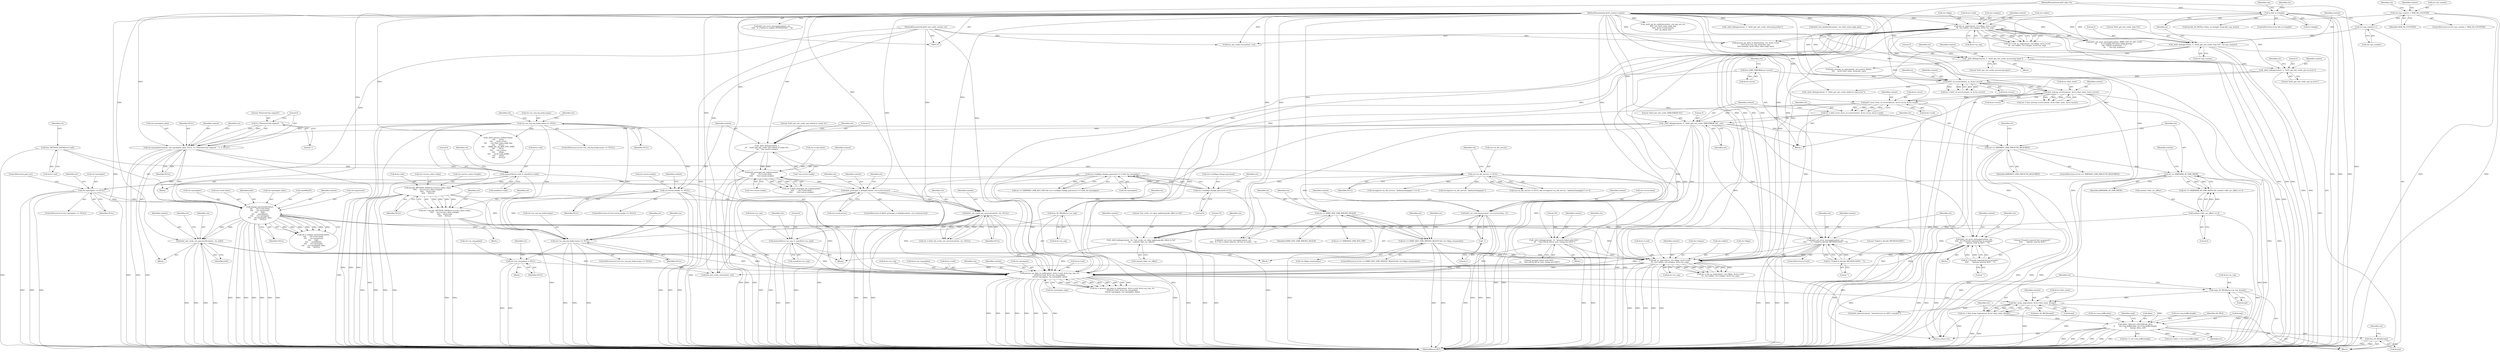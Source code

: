 digraph "0_heimdal_2f7f3d9960aa6ea21358bdf3687cee5149aa35cf@API" {
"1001075" [label="(Call,free_AS_REQ(&req2))"];
"1001058" [label="(Call,ASN1_MALLOC_ENCODE(AS_REQ,\n\t\t       ctx->req_buffer.data, ctx->req_buffer.length,\n\t\t       &req2, &len, ret))"];
"1001038" [label="(Call,fast_wrap_req(context, &ctx->fast_state, &req2))"];
"1000999" [label="(Call,process_pa_data_to_md(context, &ctx->cred, &ctx->as_req, ctx,\n\t\t\t\t&ctx->md, &ctx->as_req.padata,\n\t\t\t\tctx->prompter, ctx->prompter_data))"];
"1000628" [label="(Call,krb5_set_error_message(context, ret,\n\t\t\t\t\t       N_(\"Failed to decode METHOD-DATA\", \"\")))"];
"1000572" [label="(Call,_krb5_debug(context, 5, \"krb5_get_init_creds: KRB-ERROR %d\", ret))"];
"1000562" [label="(Call,krb5_error_from_rd_error(context, &ctx->error, &ctx->cred))"];
"1000547" [label="(Call,fast_unwrap_error(context, &ctx->fast_state, &ctx->error))"];
"1000511" [label="(Call,krb5_rd_error(context, in, &ctx->error))"];
"1000500" [label="(Call,_krb5_debug(context, 5, \"krb5_get_init_creds: got an error\"))"];
"1000214" [label="(Call,_krb5_debug(context, 5, \"krb5_get_init_creds: processing input\"))"];
"1000193" [label="(Call,_krb5_debug(context, 5, \"krb5_get_init_creds: loop %d\", ctx->pa_counter))"];
"1000144" [label="(Call,init_as_req(context, ctx->flags, &ctx->cred,\n\t\t\t  ctx->addrs, ctx->etypes, &ctx->as_req))"];
"1000115" [label="(MethodParameterIn,krb5_context context)"];
"1000189" [label="(Call,ctx->pa_counter++)"];
"1000172" [label="(Call,ctx->pa_counter > MAX_PA_COUNTER)"];
"1000201" [label="(Call,in && in->length)"];
"1000117" [label="(MethodParameterIn,krb5_data *in)"];
"1000504" [label="(Call,free_KRB_ERROR(&ctx->error))"];
"1000560" [label="(Call,ret = krb5_error_from_rd_error(context, &ctx->error, &ctx->cred))"];
"1000604" [label="(Call,ret = decode_METHOD_DATA(ctx->error.e_data->data,\n\t\t\t\t\t     ctx->error.e_data->length,\n\t\t\t\t\t     &ctx->md,\n\t\t\t\t\t     NULL))"];
"1000606" [label="(Call,decode_METHOD_DATA(ctx->error.e_data->data,\n\t\t\t\t\t     ctx->error.e_data->length,\n\t\t\t\t\t     &ctx->md,\n\t\t\t\t\t     NULL))"];
"1000587" [label="(Call,memset(&ctx->md, 0, sizeof(ctx->md)))"];
"1000582" [label="(Call,free_METHOD_DATA(&ctx->md))"];
"1000132" [label="(Call,ctx->as_req.req_body.cname == NULL)"];
"1000631" [label="(Call,N_(\"Failed to decode METHOD-DATA\", \"\"))"];
"1000933" [label="(Call,init_as_req(context, ctx->flags, &ctx->cred,\n\t\t\t  ctx->addrs, ctx->etypes, &ctx->as_req))"];
"1000636" [label="(Call,krb5_set_error_message(context, ret,\n\t\t\t\t\t   N_(\"Preauth required but no preauth \"\n\t\t\t\t\t      \"options send by KDC\", \"\")))"];
"1000578" [label="(Call,ret == KRB5KDC_ERR_PREAUTH_REQUIRED)"];
"1000639" [label="(Call,N_(\"Preauth required but no preauth \"\n\t\t\t\t\t      \"options send by KDC\", \"\"))"];
"1000749" [label="(Call,krb5_init_creds_set_service(context, ctx, NULL))"];
"1000739" [label="(Call,krb5_principal_is_krbtgt(context, ctx->cred.server))"];
"1000722" [label="(Call,krb5_principal_set_realm(context,\n\t\t\t\t\t       ctx->cred.client,\n\t\t\t\t\t       *ctx->error.crealm))"];
"1000710" [label="(Call,_krb5_debug(context, 5,\n\t\t\t    \"krb5_get_init_creds: got referal to realm %s\",\n\t\t\t    *ctx->error.crealm))"];
"1000116" [label="(MethodParameterIn,krb5_init_creds_context ctx)"];
"1000695" [label="(Call,ctx->error.crealm == NULL)"];
"1000670" [label="(Call,_krb5_debug(context, 10, \"init_creds: err skew updateing kdc offset to %d\",\n\t\t\t    context->kdc_sec_offset))"];
"1000654" [label="(Call,krb5_set_real_time(context, ctx->error.stime, -1))"];
"1000661" [label="(Call,-1)"];
"1000648" [label="(Call,context->kdc_sec_offset == 0)"];
"1000860" [label="(Call,krb5_init_creds_set_password(context, ctx, buf2))"];
"1000837" [label="(Call,change_password(context,\n\t\t\t\t      ctx->cred.client,\n\t\t\t\t      ctx->password,\n\t\t\t\t      buf2,\n\t\t\t\t      sizeof(buf2),\n\t\t\t\t      ctx->prompter,\n\t\t\t\t      ctx->prompter_data,\n\t\t\t\t      NULL))"];
"1000802" [label="(Call,ctx->prompter(context, ctx->prompter_data, NULL, N_(\"Password has expired\", \"\"), 0, NULL))"];
"1000808" [label="(Call,N_(\"Password has expired\", \"\"))"];
"1000829" [label="(Call,ctx->prompter == NULL)"];
"1000782" [label="(Call,ctx->runflags.change_password == 0 && ctx->prompter)"];
"1000783" [label="(Call,ctx->runflags.change_password == 0)"];
"1000815" [label="(Call,ctx->in_tkt_service != NULL)"];
"1000898" [label="(Call,_krb5_debug(context, 10, \"preauth failed with FAST, \"\n\t\t\t    \"and told by KD or user, trying w/o FAST\"))"];
"1000684" [label="(Call,ret == KRB5_KDC_ERR_WRONG_REALM && ctx->flags.canonicalize)"];
"1000685" [label="(Call,ret == KRB5_KDC_ERR_WRONG_REALM)"];
"1000645" [label="(Call,ret == KRB5KRB_AP_ERR_SKEW)"];
"1000761" [label="(Call,memset(&ctx->as_req, 0, sizeof(ctx->as_req)))"];
"1000756" [label="(Call,free_AS_REQ(&ctx->as_req))"];
"1000979" [label="(Call,ctx->as_req.padata = NULL)"];
"1000921" [label="(Call,ctx->as_req.req_body.cname == NULL)"];
"1001029" [label="(Call,copy_AS_REQ(&ctx->as_req, &req2))"];
"1001036" [label="(Call,ret = fast_wrap_req(context, &ctx->fast_state, &req2))"];
"1000629" [label="(Identifier,context)"];
"1000761" [label="(Call,memset(&ctx->as_req, 0, sizeof(ctx->as_req)))"];
"1000741" [label="(Call,ctx->cred.server)"];
"1001072" [label="(Call,&len)"];
"1000632" [label="(Literal,\"Failed to decode METHOD-DATA\")"];
"1000696" [label="(Call,ctx->error.crealm)"];
"1000662" [label="(Literal,1)"];
"1000131" [label="(ControlStructure,if (ctx->as_req.req_body.cname == NULL))"];
"1000502" [label="(Literal,5)"];
"1000171" [label="(ControlStructure,if (ctx->pa_counter > MAX_PA_COUNTER))"];
"1001039" [label="(Identifier,context)"];
"1000191" [label="(Identifier,ctx)"];
"1000585" [label="(Identifier,ctx)"];
"1001065" [label="(Call,ctx->req_buffer.length)"];
"1001059" [label="(Identifier,AS_REQ)"];
"1000850" [label="(Call,ctx->prompter)"];
"1000815" [label="(Call,ctx->in_tkt_service != NULL)"];
"1000839" [label="(Call,ctx->cred.client)"];
"1000688" [label="(Call,ctx->flags.canonicalize)"];
"1000811" [label="(Literal,0)"];
"1000757" [label="(Call,&ctx->as_req)"];
"1000604" [label="(Call,ret = decode_METHOD_DATA(ctx->error.e_data->data,\n\t\t\t\t\t     ctx->error.e_data->length,\n\t\t\t\t\t     &ctx->md,\n\t\t\t\t\t     NULL))"];
"1000703" [label="(Call,krb5_set_error_message(context, ret,\n\t\t\t\t\t   N_(\"Got a client referral, not but no realm\", \"\")))"];
"1000206" [label="(Block,)"];
"1000437" [label="(Call,krb5_set_error_message(context, ret,\n\t\t\t\t\t   N_(\"Failed to confirm PA-PKINIT-KX\", \"\")))"];
"1000274" [label="(Call,fast_unwrap_as_rep(context, ctx->nonce, &data,\n\t\t\t\t     &ctx->fast_state, &rep.kdc_rep))"];
"1000633" [label="(Literal,\"\")"];
"1001010" [label="(Call,&ctx->md)"];
"1001119" [label="(MethodReturn,RET)"];
"1000866" [label="(Identifier,ctx)"];
"1000202" [label="(Identifier,in)"];
"1000214" [label="(Call,_krb5_debug(context, 5, \"krb5_get_init_creds: processing input\"))"];
"1000548" [label="(Identifier,context)"];
"1000500" [label="(Call,_krb5_debug(context, 5, \"krb5_get_init_creds: got an error\"))"];
"1000176" [label="(Identifier,MAX_PA_COUNTER)"];
"1000545" [label="(Call,ret = fast_unwrap_error(context, &ctx->fast_state, &ctx->error))"];
"1000172" [label="(Call,ctx->pa_counter > MAX_PA_COUNTER)"];
"1000789" [label="(Literal,0)"];
"1000990" [label="(Identifier,ctx)"];
"1000955" [label="(Call,free_init_creds_ctx(context, ctx))"];
"1001076" [label="(Call,&req2)"];
"1001037" [label="(Identifier,ret)"];
"1000764" [label="(Identifier,ctx)"];
"1000145" [label="(Identifier,context)"];
"1000847" [label="(Identifier,buf2)"];
"1000215" [label="(Identifier,context)"];
"1000588" [label="(Call,&ctx->md)"];
"1000836" [label="(Identifier,ret)"];
"1000920" [label="(ControlStructure,if (ctx->as_req.req_body.cname == NULL))"];
"1000196" [label="(Literal,\"krb5_get_init_creds: loop %d\")"];
"1001005" [label="(Call,&ctx->as_req)"];
"1000356" [label="(Call,_krb5_extract_ticket(context,\n\t\t\t\t       &rep,\n\t\t\t\t       &ctx->cred,\n\t\t\t\t       ctx->fast_state.reply_key,\n\t\t\t\t       NULL,\n\t\t\t\t       KRB5_KU_AS_REP_ENC_PART,\n\t\t\t\t       NULL,\n\t\t\t\t       ctx->nonce,\n\t\t\t\t       eflags,\n \t\t\t\t       &ctx->req_buffer,\n \t\t\t\t       NULL,\n \t\t\t\t       NULL))"];
"1000712" [label="(Literal,5)"];
"1000830" [label="(Call,ctx->prompter)"];
"1000686" [label="(Identifier,ret)"];
"1000144" [label="(Call,init_as_req(context, ctx->flags, &ctx->cred,\n\t\t\t  ctx->addrs, ctx->etypes, &ctx->as_req))"];
"1000938" [label="(Call,&ctx->cred)"];
"1000563" [label="(Identifier,context)"];
"1000553" [label="(Call,&ctx->error)"];
"1000195" [label="(Literal,5)"];
"1000635" [label="(Block,)"];
"1000194" [label="(Identifier,context)"];
"1000901" [label="(Literal,\"preauth failed with FAST, \"\n\t\t\t    \"and told by KD or user, trying w/o FAST\")"];
"1000665" [label="(Identifier,context)"];
"1000704" [label="(Identifier,context)"];
"1000819" [label="(Identifier,NULL)"];
"1000577" [label="(ControlStructure,if (ret == KRB5KDC_ERR_PREAUTH_REQUIRED))"];
"1000143" [label="(Identifier,ret)"];
"1001117" [label="(Return,return ret;)"];
"1000922" [label="(Call,ctx->as_req.req_body.cname)"];
"1000650" [label="(Identifier,context)"];
"1000820" [label="(Call,strcmp(ctx->in_tkt_service, \"kadmin/changepw\") == 0)"];
"1001047" [label="(Identifier,ret)"];
"1000572" [label="(Call,_krb5_debug(context, 5, \"krb5_get_init_creds: KRB-ERROR %d\", ret))"];
"1001014" [label="(Call,&ctx->as_req.padata)"];
"1001001" [label="(Call,&ctx->cred)"];
"1000560" [label="(Call,ret = krb5_error_from_rd_error(context, &ctx->error, &ctx->cred))"];
"1000918" [label="(Identifier,ret)"];
"1000607" [label="(Call,ctx->error.e_data->data)"];
"1000646" [label="(Identifier,ret)"];
"1000980" [label="(Call,ctx->as_req.padata)"];
"1001092" [label="(Call,out->data = ctx->req_buffer.data)"];
"1000934" [label="(Identifier,context)"];
"1000833" [label="(Identifier,NULL)"];
"1000197" [label="(Call,ctx->pa_counter)"];
"1000925" [label="(Identifier,ctx)"];
"1000645" [label="(Call,ret == KRB5KRB_AP_ERR_SKEW)"];
"1000809" [label="(Literal,\"Password has expired\")"];
"1000159" [label="(Call,&ctx->as_req)"];
"1000713" [label="(Literal,\"krb5_get_init_creds: got referal to realm %s\")"];
"1001070" [label="(Call,&req2)"];
"1001089" [label="(Call,krb5_abortx(context, \"internal error in ASN.1 encoder\"))"];
"1000568" [label="(Call,&ctx->cred)"];
"1001038" [label="(Call,fast_wrap_req(context, &ctx->fast_state, &req2))"];
"1000814" [label="(Call,ctx->in_tkt_service != NULL && strcmp(ctx->in_tkt_service, \"kadmin/changepw\") == 0)"];
"1000860" [label="(Call,krb5_init_creds_set_password(context, ctx, buf2))"];
"1001036" [label="(Call,ret = fast_wrap_req(context, &ctx->fast_state, &req2))"];
"1000580" [label="(Identifier,KRB5KDC_ERR_PREAUTH_REQUIRED)"];
"1000219" [label="(Identifier,ret)"];
"1000501" [label="(Identifier,context)"];
"1000606" [label="(Call,decode_METHOD_DATA(ctx->error.e_data->data,\n\t\t\t\t\t     ctx->error.e_data->length,\n\t\t\t\t\t     &ctx->md,\n\t\t\t\t\t     NULL))"];
"1000418" [label="(Call,_krb5_pk_kx_confirm(context, ctx->pk_init_ctx,\n\t\t\t\t\t  ctx->fast_state.reply_key,\n\t\t\t\t\t  &ctx->cred.session,\n\t\t\t\t\t  pa_pkinit_kx))"];
"1000640" [label="(Literal,\"Preauth required but no preauth \"\n\t\t\t\t\t      \"options send by KDC\")"];
"1000690" [label="(Identifier,ctx)"];
"1001040" [label="(Call,&ctx->fast_state)"];
"1000722" [label="(Call,krb5_principal_set_realm(context,\n\t\t\t\t\t       ctx->cred.client,\n\t\t\t\t\t       *ctx->error.crealm))"];
"1000766" [label="(Literal,0)"];
"1000808" [label="(Call,N_(\"Password has expired\", \"\"))"];
"1000985" [label="(Identifier,NULL)"];
"1001079" [label="(Identifier,ret)"];
"1000945" [label="(Call,ctx->etypes)"];
"1000784" [label="(Call,ctx->runflags.change_password)"];
"1001023" [label="(Call,ctx->prompter_data)"];
"1000592" [label="(Literal,0)"];
"1000853" [label="(Call,ctx->prompter_data)"];
"1000877" [label="(Block,)"];
"1000783" [label="(Call,ctx->runflags.change_password == 0)"];
"1000738" [label="(ControlStructure,if (krb5_principal_is_krbtgt(context, ctx->cred.server)))"];
"1000499" [label="(Block,)"];
"1001034" [label="(Call,&req2)"];
"1000829" [label="(Call,ctx->prompter == NULL)"];
"1000767" [label="(Call,sizeof(ctx->as_req))"];
"1000582" [label="(Call,free_METHOD_DATA(&ctx->md))"];
"1000653" [label="(Block,)"];
"1000153" [label="(Call,ctx->addrs)"];
"1000695" [label="(Call,ctx->error.crealm == NULL)"];
"1000782" [label="(Call,ctx->runflags.change_password == 0 && ctx->prompter)"];
"1000723" [label="(Identifier,context)"];
"1000575" [label="(Literal,\"krb5_get_init_creds: KRB-ERROR %d\")"];
"1000752" [label="(Identifier,NULL)"];
"1001009" [label="(Identifier,ctx)"];
"1000655" [label="(Identifier,context)"];
"1000905" [label="(Identifier,ctx)"];
"1000747" [label="(Call,ret = krb5_init_creds_set_service(context, ctx, NULL))"];
"1000685" [label="(Call,ret == KRB5_KDC_ERR_WRONG_REALM)"];
"1000121" [label="(Block,)"];
"1000146" [label="(Call,ctx->flags)"];
"1000810" [label="(Literal,\"\")"];
"1000505" [label="(Call,&ctx->error)"];
"1001058" [label="(Call,ASN1_MALLOC_ENCODE(AS_REQ,\n\t\t       ctx->req_buffer.data, ctx->req_buffer.length,\n\t\t       &req2, &len, ret))"];
"1000630" [label="(Identifier,ret)"];
"1000350" [label="(Call,_krb5_debug(context, 5, \"krb5_get_init_creds: extracting ticket\"))"];
"1000627" [label="(Identifier,ret)"];
"1000821" [label="(Call,strcmp(ctx->in_tkt_service, \"kadmin/changepw\"))"];
"1000683" [label="(ControlStructure,if (ret == KRB5_KDC_ERR_WRONG_REALM && ctx->flags.canonicalize))"];
"1000779" [label="(Call,ret == KRB5KDC_ERR_KEY_EXP)"];
"1000834" [label="(ControlStructure,goto out;)"];
"1000626" [label="(ControlStructure,if (ret))"];
"1000641" [label="(Literal,\"\")"];
"1000116" [label="(MethodParameterIn,krb5_init_creds_context ctx)"];
"1000654" [label="(Call,krb5_set_real_time(context, ctx->error.stime, -1))"];
"1000513" [label="(Identifier,in)"];
"1001049" [label="(Call,free_AS_REQ(&req2))"];
"1000674" [label="(Call,context->kdc_sec_offset)"];
"1000848" [label="(Call,sizeof(buf2))"];
"1000932" [label="(Identifier,ret)"];
"1000547" [label="(Call,fast_unwrap_error(context, &ctx->fast_state, &ctx->error))"];
"1000802" [label="(Call,ctx->prompter(context, ctx->prompter_data, NULL, N_(\"Password has expired\", \"\"), 0, NULL))"];
"1000576" [label="(Identifier,ret)"];
"1000625" [label="(Identifier,NULL)"];
"1000671" [label="(Identifier,context)"];
"1000966" [label="(Block,)"];
"1000673" [label="(Literal,\"init_creds: err skew updateing kdc offset to %d\")"];
"1000921" [label="(Call,ctx->as_req.req_body.cname == NULL)"];
"1000748" [label="(Identifier,ret)"];
"1000149" [label="(Call,&ctx->cred)"];
"1000997" [label="(Call,ret = process_pa_data_to_md(context, &ctx->cred, &ctx->as_req, ctx,\n\t\t\t\t&ctx->md, &ctx->as_req.padata,\n\t\t\t\tctx->prompter, ctx->prompter_data))"];
"1000142" [label="(Call,ret = init_as_req(context, ctx->flags, &ctx->cred,\n\t\t\t  ctx->addrs, ctx->etypes, &ctx->as_req))"];
"1000503" [label="(Literal,\"krb5_get_init_creds: got an error\")"];
"1000661" [label="(Call,-1)"];
"1000628" [label="(Call,krb5_set_error_message(context, ret,\n\t\t\t\t\t       N_(\"Failed to decode METHOD-DATA\", \"\")))"];
"1001060" [label="(Call,ctx->req_buffer.data)"];
"1000828" [label="(ControlStructure,if (ctx->prompter == NULL))"];
"1000190" [label="(Call,ctx->pa_counter)"];
"1000579" [label="(Identifier,ret)"];
"1000750" [label="(Identifier,context)"];
"1000670" [label="(Call,_krb5_debug(context, 10, \"init_creds: err skew updateing kdc offset to %d\",\n\t\t\t    context->kdc_sec_offset))"];
"1000319" [label="(Call,process_pa_data_to_key(context, ctx, &ctx->cred,\n\t\t\t\t\t &ctx->as_req, &rep.kdc_rep,\n\t\t\t\t\t hostinfo, &ctx->fast_state.reply_key))"];
"1000759" [label="(Identifier,ctx)"];
"1000804" [label="(Call,ctx->prompter_data)"];
"1001029" [label="(Call,copy_AS_REQ(&ctx->as_req, &req2))"];
"1000631" [label="(Call,N_(\"Failed to decode METHOD-DATA\", \"\"))"];
"1000710" [label="(Call,_krb5_debug(context, 5,\n\t\t\t    \"krb5_get_init_creds: got referal to realm %s\",\n\t\t\t    *ctx->error.crealm))"];
"1000942" [label="(Call,ctx->addrs)"];
"1000504" [label="(Call,free_KRB_ERROR(&ctx->error))"];
"1000166" [label="(Call,free_init_creds_ctx(context, ctx))"];
"1000714" [label="(Call,*ctx->error.crealm)"];
"1000644" [label="(Call,ret == KRB5KRB_AP_ERR_SKEW && context->kdc_sec_offset == 0)"];
"1000863" [label="(Identifier,buf2)"];
"1000639" [label="(Call,N_(\"Preauth required but no preauth \"\n\t\t\t\t\t      \"options send by KDC\", \"\"))"];
"1000581" [label="(Block,)"];
"1000720" [label="(Call,ret = krb5_principal_set_realm(context,\n\t\t\t\t\t       ctx->cred.client,\n\t\t\t\t\t       *ctx->error.crealm))"];
"1000749" [label="(Call,krb5_init_creds_set_service(context, ctx, NULL))"];
"1000979" [label="(Call,ctx->as_req.padata = NULL)"];
"1000701" [label="(Identifier,NULL)"];
"1000647" [label="(Identifier,KRB5KRB_AP_ERR_SKEW)"];
"1000856" [label="(Identifier,NULL)"];
"1000193" [label="(Call,_krb5_debug(context, 5, \"krb5_get_init_creds: loop %d\", ctx->pa_counter))"];
"1000724" [label="(Call,ctx->cred.client)"];
"1000578" [label="(Call,ret == KRB5KDC_ERR_PREAUTH_REQUIRED)"];
"1000220" [label="(Call,decode_AS_REP(in->data, in->length, &rep.kdc_rep, &size))"];
"1000838" [label="(Identifier,context)"];
"1000605" [label="(Identifier,ret)"];
"1000762" [label="(Call,&ctx->as_req)"];
"1000793" [label="(Block,)"];
"1000693" [label="(Block,)"];
"1000540" [label="(Call,_krb5_debug(context, 5, \"krb5_get_init_creds: failed to read error\"))"];
"1000614" [label="(Call,ctx->error.e_data->length)"];
"1000511" [label="(Call,krb5_rd_error(context, in, &ctx->error))"];
"1000132" [label="(Call,ctx->as_req.req_body.cname == NULL)"];
"1000812" [label="(Identifier,NULL)"];
"1001074" [label="(Identifier,ret)"];
"1000698" [label="(Identifier,ctx)"];
"1000862" [label="(Identifier,ctx)"];
"1000649" [label="(Call,context->kdc_sec_offset)"];
"1000210" [label="(Identifier,rep)"];
"1000200" [label="(ControlStructure,if (in && in->length))"];
"1000201" [label="(Call,in && in->length)"];
"1000621" [label="(Call,&ctx->md)"];
"1001082" [label="(Call,len != ctx->req_buffer.length)"];
"1000179" [label="(Identifier,context)"];
"1000600" [label="(Identifier,ctx)"];
"1000780" [label="(Identifier,ret)"];
"1000711" [label="(Identifier,context)"];
"1000178" [label="(Call,krb5_set_error_message(context, KRB5_GET_IN_TKT_LOOP,\n\t\t\t       N_(\"Looping %d times while getting \"\n\t\t\t\t  \"initial credentials\", \"\"),\n\t\t\t       ctx->pa_counter))"];
"1001075" [label="(Call,free_AS_REQ(&req2))"];
"1000935" [label="(Call,ctx->flags)"];
"1000573" [label="(Identifier,context)"];
"1000931" [label="(Call,ret = init_as_req(context, ctx->flags, &ctx->cred,\n\t\t\t  ctx->addrs, ctx->etypes, &ctx->as_req))"];
"1000656" [label="(Call,ctx->error.stime)"];
"1000574" [label="(Literal,5)"];
"1000803" [label="(Identifier,context)"];
"1000778" [label="(Call,ret == KRB5KDC_ERR_KEY_EXP && ctx->runflags.change_password == 0 && ctx->prompter)"];
"1000790" [label="(Call,ctx->prompter)"];
"1000817" [label="(Identifier,ctx)"];
"1000898" [label="(Call,_krb5_debug(context, 10, \"preauth failed with FAST, \"\n\t\t\t    \"and told by KD or user, trying w/o FAST\"))"];
"1000756" [label="(Call,free_AS_REQ(&ctx->as_req))"];
"1000593" [label="(Call,sizeof(ctx->md))"];
"1000816" [label="(Call,ctx->in_tkt_service)"];
"1000672" [label="(Literal,10)"];
"1000636" [label="(Call,krb5_set_error_message(context, ret,\n\t\t\t\t\t   N_(\"Preauth required but no preauth \"\n\t\t\t\t\t      \"options send by KDC\", \"\")))"];
"1000514" [label="(Call,&ctx->error)"];
"1001000" [label="(Identifier,context)"];
"1000507" [label="(Identifier,ctx)"];
"1000900" [label="(Literal,10)"];
"1000694" [label="(ControlStructure,if (ctx->error.crealm == NULL))"];
"1001044" [label="(Call,&req2)"];
"1000999" [label="(Call,process_pa_data_to_md(context, &ctx->cred, &ctx->as_req, ctx,\n\t\t\t\t&ctx->md, &ctx->as_req.padata,\n\t\t\t\tctx->prompter, ctx->prompter_data))"];
"1000948" [label="(Call,&ctx->as_req)"];
"1000549" [label="(Call,&ctx->fast_state)"];
"1000837" [label="(Call,change_password(context,\n\t\t\t\t      ctx->cred.client,\n\t\t\t\t      ctx->password,\n\t\t\t\t      buf2,\n\t\t\t\t      sizeof(buf2),\n\t\t\t\t      ctx->prompter,\n\t\t\t\t      ctx->prompter_data,\n\t\t\t\t      NULL))"];
"1000929" [label="(Identifier,NULL)"];
"1000216" [label="(Literal,5)"];
"1000561" [label="(Identifier,ret)"];
"1000468" [label="(Call,krb5_free_keyblock(context, ctx->fast_state.reply_key))"];
"1001077" [label="(Identifier,req2)"];
"1000603" [label="(Block,)"];
"1000583" [label="(Call,&ctx->md)"];
"1000562" [label="(Call,krb5_error_from_rd_error(context, &ctx->error, &ctx->cred))"];
"1000140" [label="(Identifier,NULL)"];
"1000156" [label="(Call,ctx->etypes)"];
"1000590" [label="(Identifier,ctx)"];
"1000637" [label="(Identifier,context)"];
"1000740" [label="(Identifier,context)"];
"1000652" [label="(Literal,0)"];
"1000133" [label="(Call,ctx->as_req.req_body.cname)"];
"1000739" [label="(Call,krb5_principal_is_krbtgt(context, ctx->cred.server))"];
"1000512" [label="(Identifier,context)"];
"1000587" [label="(Call,memset(&ctx->md, 0, sizeof(ctx->md)))"];
"1000687" [label="(Identifier,KRB5_KDC_ERR_WRONG_REALM)"];
"1000791" [label="(Identifier,ctx)"];
"1000117" [label="(MethodParameterIn,krb5_data *in)"];
"1000203" [label="(Call,in->length)"];
"1000835" [label="(Call,ret = change_password(context,\n\t\t\t\t      ctx->cred.client,\n\t\t\t\t      ctx->password,\n\t\t\t\t      buf2,\n\t\t\t\t      sizeof(buf2),\n\t\t\t\t      ctx->prompter,\n\t\t\t\t      ctx->prompter_data,\n\t\t\t\t      NULL))"];
"1000509" [label="(Call,ret = krb5_rd_error(context, in, &ctx->error))"];
"1000564" [label="(Call,&ctx->error)"];
"1000174" [label="(Identifier,ctx)"];
"1000773" [label="(Identifier,ctx)"];
"1000679" [label="(Identifier,ctx)"];
"1000173" [label="(Call,ctx->pa_counter)"];
"1000823" [label="(Identifier,ctx)"];
"1000115" [label="(MethodParameterIn,krb5_context context)"];
"1000729" [label="(Call,*ctx->error.crealm)"];
"1001020" [label="(Call,ctx->prompter)"];
"1000933" [label="(Call,init_as_req(context, ctx->flags, &ctx->cred,\n\t\t\t  ctx->addrs, ctx->etypes, &ctx->as_req))"];
"1000844" [label="(Call,ctx->password)"];
"1000899" [label="(Identifier,context)"];
"1000861" [label="(Identifier,context)"];
"1001030" [label="(Call,&ctx->as_req)"];
"1000721" [label="(Identifier,ret)"];
"1000189" [label="(Call,ctx->pa_counter++)"];
"1000684" [label="(Call,ret == KRB5_KDC_ERR_WRONG_REALM && ctx->flags.canonicalize)"];
"1000217" [label="(Literal,\"krb5_get_init_creds: processing input\")"];
"1000751" [label="(Identifier,ctx)"];
"1000963" [label="(Identifier,ctx)"];
"1000510" [label="(Identifier,ret)"];
"1000648" [label="(Call,context->kdc_sec_offset == 0)"];
"1000638" [label="(Identifier,ret)"];
"1000807" [label="(Identifier,NULL)"];
"1001075" -> "1000121"  [label="AST: "];
"1001075" -> "1001076"  [label="CFG: "];
"1001076" -> "1001075"  [label="AST: "];
"1001079" -> "1001075"  [label="CFG: "];
"1001075" -> "1001119"  [label="DDG: "];
"1001075" -> "1001119"  [label="DDG: "];
"1001058" -> "1001075"  [label="DDG: "];
"1001058" -> "1000121"  [label="AST: "];
"1001058" -> "1001074"  [label="CFG: "];
"1001059" -> "1001058"  [label="AST: "];
"1001060" -> "1001058"  [label="AST: "];
"1001065" -> "1001058"  [label="AST: "];
"1001070" -> "1001058"  [label="AST: "];
"1001072" -> "1001058"  [label="AST: "];
"1001074" -> "1001058"  [label="AST: "];
"1001077" -> "1001058"  [label="CFG: "];
"1001058" -> "1001119"  [label="DDG: "];
"1001058" -> "1001119"  [label="DDG: "];
"1001058" -> "1001119"  [label="DDG: "];
"1001058" -> "1001119"  [label="DDG: "];
"1001058" -> "1001119"  [label="DDG: "];
"1001058" -> "1001119"  [label="DDG: "];
"1001038" -> "1001058"  [label="DDG: "];
"1001036" -> "1001058"  [label="DDG: "];
"1001058" -> "1001082"  [label="DDG: "];
"1001058" -> "1001092"  [label="DDG: "];
"1001058" -> "1001117"  [label="DDG: "];
"1001038" -> "1001036"  [label="AST: "];
"1001038" -> "1001044"  [label="CFG: "];
"1001039" -> "1001038"  [label="AST: "];
"1001040" -> "1001038"  [label="AST: "];
"1001044" -> "1001038"  [label="AST: "];
"1001036" -> "1001038"  [label="CFG: "];
"1001038" -> "1001119"  [label="DDG: "];
"1001038" -> "1001119"  [label="DDG: "];
"1001038" -> "1001036"  [label="DDG: "];
"1001038" -> "1001036"  [label="DDG: "];
"1001038" -> "1001036"  [label="DDG: "];
"1000999" -> "1001038"  [label="DDG: "];
"1000115" -> "1001038"  [label="DDG: "];
"1000547" -> "1001038"  [label="DDG: "];
"1001029" -> "1001038"  [label="DDG: "];
"1001038" -> "1001049"  [label="DDG: "];
"1001038" -> "1001089"  [label="DDG: "];
"1000999" -> "1000997"  [label="AST: "];
"1000999" -> "1001023"  [label="CFG: "];
"1001000" -> "1000999"  [label="AST: "];
"1001001" -> "1000999"  [label="AST: "];
"1001005" -> "1000999"  [label="AST: "];
"1001009" -> "1000999"  [label="AST: "];
"1001010" -> "1000999"  [label="AST: "];
"1001014" -> "1000999"  [label="AST: "];
"1001020" -> "1000999"  [label="AST: "];
"1001023" -> "1000999"  [label="AST: "];
"1000997" -> "1000999"  [label="CFG: "];
"1000999" -> "1001119"  [label="DDG: "];
"1000999" -> "1001119"  [label="DDG: "];
"1000999" -> "1001119"  [label="DDG: "];
"1000999" -> "1001119"  [label="DDG: "];
"1000999" -> "1001119"  [label="DDG: "];
"1000999" -> "1001119"  [label="DDG: "];
"1000999" -> "1001119"  [label="DDG: "];
"1000999" -> "1001119"  [label="DDG: "];
"1000999" -> "1000997"  [label="DDG: "];
"1000999" -> "1000997"  [label="DDG: "];
"1000999" -> "1000997"  [label="DDG: "];
"1000999" -> "1000997"  [label="DDG: "];
"1000999" -> "1000997"  [label="DDG: "];
"1000999" -> "1000997"  [label="DDG: "];
"1000999" -> "1000997"  [label="DDG: "];
"1000999" -> "1000997"  [label="DDG: "];
"1000628" -> "1000999"  [label="DDG: "];
"1000933" -> "1000999"  [label="DDG: "];
"1000933" -> "1000999"  [label="DDG: "];
"1000933" -> "1000999"  [label="DDG: "];
"1000636" -> "1000999"  [label="DDG: "];
"1000749" -> "1000999"  [label="DDG: "];
"1000749" -> "1000999"  [label="DDG: "];
"1000670" -> "1000999"  [label="DDG: "];
"1000572" -> "1000999"  [label="DDG: "];
"1000860" -> "1000999"  [label="DDG: "];
"1000860" -> "1000999"  [label="DDG: "];
"1000193" -> "1000999"  [label="DDG: "];
"1000898" -> "1000999"  [label="DDG: "];
"1000739" -> "1000999"  [label="DDG: "];
"1000115" -> "1000999"  [label="DDG: "];
"1000562" -> "1000999"  [label="DDG: "];
"1000144" -> "1000999"  [label="DDG: "];
"1000144" -> "1000999"  [label="DDG: "];
"1000761" -> "1000999"  [label="DDG: "];
"1000116" -> "1000999"  [label="DDG: "];
"1000606" -> "1000999"  [label="DDG: "];
"1000587" -> "1000999"  [label="DDG: "];
"1000979" -> "1000999"  [label="DDG: "];
"1000837" -> "1000999"  [label="DDG: "];
"1000837" -> "1000999"  [label="DDG: "];
"1000782" -> "1000999"  [label="DDG: "];
"1000999" -> "1001029"  [label="DDG: "];
"1000628" -> "1000626"  [label="AST: "];
"1000628" -> "1000631"  [label="CFG: "];
"1000629" -> "1000628"  [label="AST: "];
"1000630" -> "1000628"  [label="AST: "];
"1000631" -> "1000628"  [label="AST: "];
"1000918" -> "1000628"  [label="CFG: "];
"1000628" -> "1001119"  [label="DDG: "];
"1000628" -> "1001119"  [label="DDG: "];
"1000628" -> "1001119"  [label="DDG: "];
"1000628" -> "1001119"  [label="DDG: "];
"1000572" -> "1000628"  [label="DDG: "];
"1000115" -> "1000628"  [label="DDG: "];
"1000604" -> "1000628"  [label="DDG: "];
"1000631" -> "1000628"  [label="DDG: "];
"1000631" -> "1000628"  [label="DDG: "];
"1000628" -> "1000933"  [label="DDG: "];
"1000628" -> "1001117"  [label="DDG: "];
"1000572" -> "1000499"  [label="AST: "];
"1000572" -> "1000576"  [label="CFG: "];
"1000573" -> "1000572"  [label="AST: "];
"1000574" -> "1000572"  [label="AST: "];
"1000575" -> "1000572"  [label="AST: "];
"1000576" -> "1000572"  [label="AST: "];
"1000579" -> "1000572"  [label="CFG: "];
"1000572" -> "1001119"  [label="DDG: "];
"1000572" -> "1001119"  [label="DDG: "];
"1000562" -> "1000572"  [label="DDG: "];
"1000115" -> "1000572"  [label="DDG: "];
"1000560" -> "1000572"  [label="DDG: "];
"1000572" -> "1000578"  [label="DDG: "];
"1000572" -> "1000636"  [label="DDG: "];
"1000572" -> "1000654"  [label="DDG: "];
"1000572" -> "1000703"  [label="DDG: "];
"1000572" -> "1000710"  [label="DDG: "];
"1000572" -> "1000802"  [label="DDG: "];
"1000572" -> "1000898"  [label="DDG: "];
"1000572" -> "1000933"  [label="DDG: "];
"1000562" -> "1000560"  [label="AST: "];
"1000562" -> "1000568"  [label="CFG: "];
"1000563" -> "1000562"  [label="AST: "];
"1000564" -> "1000562"  [label="AST: "];
"1000568" -> "1000562"  [label="AST: "];
"1000560" -> "1000562"  [label="CFG: "];
"1000562" -> "1001119"  [label="DDG: "];
"1000562" -> "1001119"  [label="DDG: "];
"1000562" -> "1000560"  [label="DDG: "];
"1000562" -> "1000560"  [label="DDG: "];
"1000562" -> "1000560"  [label="DDG: "];
"1000547" -> "1000562"  [label="DDG: "];
"1000547" -> "1000562"  [label="DDG: "];
"1000115" -> "1000562"  [label="DDG: "];
"1000144" -> "1000562"  [label="DDG: "];
"1000562" -> "1000933"  [label="DDG: "];
"1000547" -> "1000545"  [label="AST: "];
"1000547" -> "1000553"  [label="CFG: "];
"1000548" -> "1000547"  [label="AST: "];
"1000549" -> "1000547"  [label="AST: "];
"1000553" -> "1000547"  [label="AST: "];
"1000545" -> "1000547"  [label="CFG: "];
"1000547" -> "1001119"  [label="DDG: "];
"1000547" -> "1001119"  [label="DDG: "];
"1000547" -> "1001119"  [label="DDG: "];
"1000547" -> "1000545"  [label="DDG: "];
"1000547" -> "1000545"  [label="DDG: "];
"1000547" -> "1000545"  [label="DDG: "];
"1000511" -> "1000547"  [label="DDG: "];
"1000511" -> "1000547"  [label="DDG: "];
"1000115" -> "1000547"  [label="DDG: "];
"1000511" -> "1000509"  [label="AST: "];
"1000511" -> "1000514"  [label="CFG: "];
"1000512" -> "1000511"  [label="AST: "];
"1000513" -> "1000511"  [label="AST: "];
"1000514" -> "1000511"  [label="AST: "];
"1000509" -> "1000511"  [label="CFG: "];
"1000511" -> "1001119"  [label="DDG: "];
"1000511" -> "1001119"  [label="DDG: "];
"1000511" -> "1000509"  [label="DDG: "];
"1000511" -> "1000509"  [label="DDG: "];
"1000511" -> "1000509"  [label="DDG: "];
"1000500" -> "1000511"  [label="DDG: "];
"1000115" -> "1000511"  [label="DDG: "];
"1000201" -> "1000511"  [label="DDG: "];
"1000117" -> "1000511"  [label="DDG: "];
"1000504" -> "1000511"  [label="DDG: "];
"1000511" -> "1000540"  [label="DDG: "];
"1000500" -> "1000499"  [label="AST: "];
"1000500" -> "1000503"  [label="CFG: "];
"1000501" -> "1000500"  [label="AST: "];
"1000502" -> "1000500"  [label="AST: "];
"1000503" -> "1000500"  [label="AST: "];
"1000507" -> "1000500"  [label="CFG: "];
"1000500" -> "1001119"  [label="DDG: "];
"1000214" -> "1000500"  [label="DDG: "];
"1000115" -> "1000500"  [label="DDG: "];
"1000214" -> "1000206"  [label="AST: "];
"1000214" -> "1000217"  [label="CFG: "];
"1000215" -> "1000214"  [label="AST: "];
"1000216" -> "1000214"  [label="AST: "];
"1000217" -> "1000214"  [label="AST: "];
"1000219" -> "1000214"  [label="CFG: "];
"1000214" -> "1001119"  [label="DDG: "];
"1000214" -> "1001119"  [label="DDG: "];
"1000193" -> "1000214"  [label="DDG: "];
"1000115" -> "1000214"  [label="DDG: "];
"1000214" -> "1000274"  [label="DDG: "];
"1000193" -> "1000121"  [label="AST: "];
"1000193" -> "1000197"  [label="CFG: "];
"1000194" -> "1000193"  [label="AST: "];
"1000195" -> "1000193"  [label="AST: "];
"1000196" -> "1000193"  [label="AST: "];
"1000197" -> "1000193"  [label="AST: "];
"1000202" -> "1000193"  [label="CFG: "];
"1000193" -> "1001119"  [label="DDG: "];
"1000193" -> "1001119"  [label="DDG: "];
"1000144" -> "1000193"  [label="DDG: "];
"1000115" -> "1000193"  [label="DDG: "];
"1000189" -> "1000193"  [label="DDG: "];
"1000193" -> "1000933"  [label="DDG: "];
"1000144" -> "1000142"  [label="AST: "];
"1000144" -> "1000159"  [label="CFG: "];
"1000145" -> "1000144"  [label="AST: "];
"1000146" -> "1000144"  [label="AST: "];
"1000149" -> "1000144"  [label="AST: "];
"1000153" -> "1000144"  [label="AST: "];
"1000156" -> "1000144"  [label="AST: "];
"1000159" -> "1000144"  [label="AST: "];
"1000142" -> "1000144"  [label="CFG: "];
"1000144" -> "1001119"  [label="DDG: "];
"1000144" -> "1001119"  [label="DDG: "];
"1000144" -> "1001119"  [label="DDG: "];
"1000144" -> "1001119"  [label="DDG: "];
"1000144" -> "1001119"  [label="DDG: "];
"1000144" -> "1000142"  [label="DDG: "];
"1000144" -> "1000142"  [label="DDG: "];
"1000144" -> "1000142"  [label="DDG: "];
"1000144" -> "1000142"  [label="DDG: "];
"1000144" -> "1000142"  [label="DDG: "];
"1000144" -> "1000142"  [label="DDG: "];
"1000115" -> "1000144"  [label="DDG: "];
"1000144" -> "1000166"  [label="DDG: "];
"1000144" -> "1000178"  [label="DDG: "];
"1000144" -> "1000319"  [label="DDG: "];
"1000144" -> "1000319"  [label="DDG: "];
"1000144" -> "1000756"  [label="DDG: "];
"1000144" -> "1000933"  [label="DDG: "];
"1000144" -> "1000933"  [label="DDG: "];
"1000144" -> "1000933"  [label="DDG: "];
"1000144" -> "1000933"  [label="DDG: "];
"1000144" -> "1000933"  [label="DDG: "];
"1000115" -> "1000114"  [label="AST: "];
"1000115" -> "1001119"  [label="DDG: "];
"1000115" -> "1000166"  [label="DDG: "];
"1000115" -> "1000178"  [label="DDG: "];
"1000115" -> "1000274"  [label="DDG: "];
"1000115" -> "1000319"  [label="DDG: "];
"1000115" -> "1000350"  [label="DDG: "];
"1000115" -> "1000356"  [label="DDG: "];
"1000115" -> "1000418"  [label="DDG: "];
"1000115" -> "1000437"  [label="DDG: "];
"1000115" -> "1000468"  [label="DDG: "];
"1000115" -> "1000540"  [label="DDG: "];
"1000115" -> "1000636"  [label="DDG: "];
"1000115" -> "1000654"  [label="DDG: "];
"1000115" -> "1000670"  [label="DDG: "];
"1000115" -> "1000703"  [label="DDG: "];
"1000115" -> "1000710"  [label="DDG: "];
"1000115" -> "1000722"  [label="DDG: "];
"1000115" -> "1000739"  [label="DDG: "];
"1000115" -> "1000749"  [label="DDG: "];
"1000115" -> "1000802"  [label="DDG: "];
"1000115" -> "1000837"  [label="DDG: "];
"1000115" -> "1000860"  [label="DDG: "];
"1000115" -> "1000898"  [label="DDG: "];
"1000115" -> "1000933"  [label="DDG: "];
"1000115" -> "1000955"  [label="DDG: "];
"1000115" -> "1001089"  [label="DDG: "];
"1000189" -> "1000121"  [label="AST: "];
"1000189" -> "1000190"  [label="CFG: "];
"1000190" -> "1000189"  [label="AST: "];
"1000194" -> "1000189"  [label="CFG: "];
"1000172" -> "1000189"  [label="DDG: "];
"1000172" -> "1000171"  [label="AST: "];
"1000172" -> "1000176"  [label="CFG: "];
"1000173" -> "1000172"  [label="AST: "];
"1000176" -> "1000172"  [label="AST: "];
"1000179" -> "1000172"  [label="CFG: "];
"1000191" -> "1000172"  [label="CFG: "];
"1000172" -> "1001119"  [label="DDG: "];
"1000172" -> "1001119"  [label="DDG: "];
"1000172" -> "1000178"  [label="DDG: "];
"1000201" -> "1000200"  [label="AST: "];
"1000201" -> "1000202"  [label="CFG: "];
"1000201" -> "1000203"  [label="CFG: "];
"1000202" -> "1000201"  [label="AST: "];
"1000203" -> "1000201"  [label="AST: "];
"1000210" -> "1000201"  [label="CFG: "];
"1000925" -> "1000201"  [label="CFG: "];
"1000201" -> "1001119"  [label="DDG: "];
"1000201" -> "1001119"  [label="DDG: "];
"1000201" -> "1001119"  [label="DDG: "];
"1000117" -> "1000201"  [label="DDG: "];
"1000201" -> "1000220"  [label="DDG: "];
"1000117" -> "1000114"  [label="AST: "];
"1000117" -> "1001119"  [label="DDG: "];
"1000504" -> "1000499"  [label="AST: "];
"1000504" -> "1000505"  [label="CFG: "];
"1000505" -> "1000504"  [label="AST: "];
"1000510" -> "1000504"  [label="CFG: "];
"1000504" -> "1001119"  [label="DDG: "];
"1000560" -> "1000499"  [label="AST: "];
"1000561" -> "1000560"  [label="AST: "];
"1000573" -> "1000560"  [label="CFG: "];
"1000560" -> "1001119"  [label="DDG: "];
"1000604" -> "1000603"  [label="AST: "];
"1000604" -> "1000606"  [label="CFG: "];
"1000605" -> "1000604"  [label="AST: "];
"1000606" -> "1000604"  [label="AST: "];
"1000627" -> "1000604"  [label="CFG: "];
"1000604" -> "1001119"  [label="DDG: "];
"1000604" -> "1001119"  [label="DDG: "];
"1000606" -> "1000604"  [label="DDG: "];
"1000606" -> "1000604"  [label="DDG: "];
"1000606" -> "1000604"  [label="DDG: "];
"1000606" -> "1000604"  [label="DDG: "];
"1000604" -> "1001117"  [label="DDG: "];
"1000606" -> "1000625"  [label="CFG: "];
"1000607" -> "1000606"  [label="AST: "];
"1000614" -> "1000606"  [label="AST: "];
"1000621" -> "1000606"  [label="AST: "];
"1000625" -> "1000606"  [label="AST: "];
"1000606" -> "1001119"  [label="DDG: "];
"1000606" -> "1001119"  [label="DDG: "];
"1000606" -> "1001119"  [label="DDG: "];
"1000606" -> "1001119"  [label="DDG: "];
"1000587" -> "1000606"  [label="DDG: "];
"1000132" -> "1000606"  [label="DDG: "];
"1000606" -> "1000921"  [label="DDG: "];
"1000587" -> "1000581"  [label="AST: "];
"1000587" -> "1000593"  [label="CFG: "];
"1000588" -> "1000587"  [label="AST: "];
"1000592" -> "1000587"  [label="AST: "];
"1000593" -> "1000587"  [label="AST: "];
"1000600" -> "1000587"  [label="CFG: "];
"1000587" -> "1001119"  [label="DDG: "];
"1000587" -> "1001119"  [label="DDG: "];
"1000582" -> "1000587"  [label="DDG: "];
"1000582" -> "1000581"  [label="AST: "];
"1000582" -> "1000583"  [label="CFG: "];
"1000583" -> "1000582"  [label="AST: "];
"1000590" -> "1000582"  [label="CFG: "];
"1000582" -> "1001119"  [label="DDG: "];
"1000132" -> "1000131"  [label="AST: "];
"1000132" -> "1000140"  [label="CFG: "];
"1000133" -> "1000132"  [label="AST: "];
"1000140" -> "1000132"  [label="AST: "];
"1000143" -> "1000132"  [label="CFG: "];
"1000174" -> "1000132"  [label="CFG: "];
"1000132" -> "1001119"  [label="DDG: "];
"1000132" -> "1001119"  [label="DDG: "];
"1000132" -> "1001119"  [label="DDG: "];
"1000132" -> "1000356"  [label="DDG: "];
"1000132" -> "1000695"  [label="DDG: "];
"1000132" -> "1000802"  [label="DDG: "];
"1000132" -> "1000921"  [label="DDG: "];
"1000132" -> "1000921"  [label="DDG: "];
"1000631" -> "1000633"  [label="CFG: "];
"1000632" -> "1000631"  [label="AST: "];
"1000633" -> "1000631"  [label="AST: "];
"1000933" -> "1000931"  [label="AST: "];
"1000933" -> "1000948"  [label="CFG: "];
"1000934" -> "1000933"  [label="AST: "];
"1000935" -> "1000933"  [label="AST: "];
"1000938" -> "1000933"  [label="AST: "];
"1000942" -> "1000933"  [label="AST: "];
"1000945" -> "1000933"  [label="AST: "];
"1000948" -> "1000933"  [label="AST: "];
"1000931" -> "1000933"  [label="CFG: "];
"1000933" -> "1001119"  [label="DDG: "];
"1000933" -> "1001119"  [label="DDG: "];
"1000933" -> "1001119"  [label="DDG: "];
"1000933" -> "1001119"  [label="DDG: "];
"1000933" -> "1001119"  [label="DDG: "];
"1000933" -> "1000931"  [label="DDG: "];
"1000933" -> "1000931"  [label="DDG: "];
"1000933" -> "1000931"  [label="DDG: "];
"1000933" -> "1000931"  [label="DDG: "];
"1000933" -> "1000931"  [label="DDG: "];
"1000933" -> "1000931"  [label="DDG: "];
"1000636" -> "1000933"  [label="DDG: "];
"1000749" -> "1000933"  [label="DDG: "];
"1000670" -> "1000933"  [label="DDG: "];
"1000860" -> "1000933"  [label="DDG: "];
"1000898" -> "1000933"  [label="DDG: "];
"1000739" -> "1000933"  [label="DDG: "];
"1000684" -> "1000933"  [label="DDG: "];
"1000761" -> "1000933"  [label="DDG: "];
"1000933" -> "1000955"  [label="DDG: "];
"1000636" -> "1000635"  [label="AST: "];
"1000636" -> "1000639"  [label="CFG: "];
"1000637" -> "1000636"  [label="AST: "];
"1000638" -> "1000636"  [label="AST: "];
"1000639" -> "1000636"  [label="AST: "];
"1000918" -> "1000636"  [label="CFG: "];
"1000636" -> "1001119"  [label="DDG: "];
"1000636" -> "1001119"  [label="DDG: "];
"1000636" -> "1001119"  [label="DDG: "];
"1000636" -> "1001119"  [label="DDG: "];
"1000578" -> "1000636"  [label="DDG: "];
"1000639" -> "1000636"  [label="DDG: "];
"1000639" -> "1000636"  [label="DDG: "];
"1000636" -> "1001117"  [label="DDG: "];
"1000578" -> "1000577"  [label="AST: "];
"1000578" -> "1000580"  [label="CFG: "];
"1000579" -> "1000578"  [label="AST: "];
"1000580" -> "1000578"  [label="AST: "];
"1000585" -> "1000578"  [label="CFG: "];
"1000646" -> "1000578"  [label="CFG: "];
"1000578" -> "1001119"  [label="DDG: "];
"1000578" -> "1001119"  [label="DDG: "];
"1000578" -> "1000645"  [label="DDG: "];
"1000639" -> "1000641"  [label="CFG: "];
"1000640" -> "1000639"  [label="AST: "];
"1000641" -> "1000639"  [label="AST: "];
"1000749" -> "1000747"  [label="AST: "];
"1000749" -> "1000752"  [label="CFG: "];
"1000750" -> "1000749"  [label="AST: "];
"1000751" -> "1000749"  [label="AST: "];
"1000752" -> "1000749"  [label="AST: "];
"1000747" -> "1000749"  [label="CFG: "];
"1000749" -> "1001119"  [label="DDG: "];
"1000749" -> "1001119"  [label="DDG: "];
"1000749" -> "1001119"  [label="DDG: "];
"1000749" -> "1000747"  [label="DDG: "];
"1000749" -> "1000747"  [label="DDG: "];
"1000749" -> "1000747"  [label="DDG: "];
"1000739" -> "1000749"  [label="DDG: "];
"1000116" -> "1000749"  [label="DDG: "];
"1000695" -> "1000749"  [label="DDG: "];
"1000749" -> "1000921"  [label="DDG: "];
"1000749" -> "1000955"  [label="DDG: "];
"1000739" -> "1000738"  [label="AST: "];
"1000739" -> "1000741"  [label="CFG: "];
"1000740" -> "1000739"  [label="AST: "];
"1000741" -> "1000739"  [label="AST: "];
"1000748" -> "1000739"  [label="CFG: "];
"1000759" -> "1000739"  [label="CFG: "];
"1000739" -> "1001119"  [label="DDG: "];
"1000739" -> "1001119"  [label="DDG: "];
"1000739" -> "1001119"  [label="DDG: "];
"1000722" -> "1000739"  [label="DDG: "];
"1000722" -> "1000720"  [label="AST: "];
"1000722" -> "1000729"  [label="CFG: "];
"1000723" -> "1000722"  [label="AST: "];
"1000724" -> "1000722"  [label="AST: "];
"1000729" -> "1000722"  [label="AST: "];
"1000720" -> "1000722"  [label="CFG: "];
"1000722" -> "1001119"  [label="DDG: "];
"1000722" -> "1001119"  [label="DDG: "];
"1000722" -> "1001119"  [label="DDG: "];
"1000722" -> "1000720"  [label="DDG: "];
"1000722" -> "1000720"  [label="DDG: "];
"1000722" -> "1000720"  [label="DDG: "];
"1000710" -> "1000722"  [label="DDG: "];
"1000710" -> "1000722"  [label="DDG: "];
"1000710" -> "1000693"  [label="AST: "];
"1000710" -> "1000714"  [label="CFG: "];
"1000711" -> "1000710"  [label="AST: "];
"1000712" -> "1000710"  [label="AST: "];
"1000713" -> "1000710"  [label="AST: "];
"1000714" -> "1000710"  [label="AST: "];
"1000721" -> "1000710"  [label="CFG: "];
"1000710" -> "1001119"  [label="DDG: "];
"1000116" -> "1000114"  [label="AST: "];
"1000116" -> "1001119"  [label="DDG: "];
"1000116" -> "1000166"  [label="DDG: "];
"1000116" -> "1000319"  [label="DDG: "];
"1000116" -> "1000860"  [label="DDG: "];
"1000116" -> "1000955"  [label="DDG: "];
"1000695" -> "1000694"  [label="AST: "];
"1000695" -> "1000701"  [label="CFG: "];
"1000696" -> "1000695"  [label="AST: "];
"1000701" -> "1000695"  [label="AST: "];
"1000704" -> "1000695"  [label="CFG: "];
"1000711" -> "1000695"  [label="CFG: "];
"1000695" -> "1001119"  [label="DDG: "];
"1000695" -> "1001119"  [label="DDG: "];
"1000695" -> "1001119"  [label="DDG: "];
"1000695" -> "1000921"  [label="DDG: "];
"1000670" -> "1000653"  [label="AST: "];
"1000670" -> "1000674"  [label="CFG: "];
"1000671" -> "1000670"  [label="AST: "];
"1000672" -> "1000670"  [label="AST: "];
"1000673" -> "1000670"  [label="AST: "];
"1000674" -> "1000670"  [label="AST: "];
"1000679" -> "1000670"  [label="CFG: "];
"1000670" -> "1001119"  [label="DDG: "];
"1000670" -> "1001119"  [label="DDG: "];
"1000670" -> "1001119"  [label="DDG: "];
"1000654" -> "1000670"  [label="DDG: "];
"1000648" -> "1000670"  [label="DDG: "];
"1000654" -> "1000653"  [label="AST: "];
"1000654" -> "1000661"  [label="CFG: "];
"1000655" -> "1000654"  [label="AST: "];
"1000656" -> "1000654"  [label="AST: "];
"1000661" -> "1000654"  [label="AST: "];
"1000665" -> "1000654"  [label="CFG: "];
"1000654" -> "1001119"  [label="DDG: "];
"1000654" -> "1001119"  [label="DDG: "];
"1000654" -> "1001119"  [label="DDG: "];
"1000661" -> "1000654"  [label="DDG: "];
"1000661" -> "1000662"  [label="CFG: "];
"1000662" -> "1000661"  [label="AST: "];
"1000648" -> "1000644"  [label="AST: "];
"1000648" -> "1000652"  [label="CFG: "];
"1000649" -> "1000648"  [label="AST: "];
"1000652" -> "1000648"  [label="AST: "];
"1000644" -> "1000648"  [label="CFG: "];
"1000648" -> "1001119"  [label="DDG: "];
"1000648" -> "1000644"  [label="DDG: "];
"1000648" -> "1000644"  [label="DDG: "];
"1000860" -> "1000793"  [label="AST: "];
"1000860" -> "1000863"  [label="CFG: "];
"1000861" -> "1000860"  [label="AST: "];
"1000862" -> "1000860"  [label="AST: "];
"1000863" -> "1000860"  [label="AST: "];
"1000866" -> "1000860"  [label="CFG: "];
"1000860" -> "1001119"  [label="DDG: "];
"1000860" -> "1001119"  [label="DDG: "];
"1000860" -> "1001119"  [label="DDG: "];
"1000860" -> "1001119"  [label="DDG: "];
"1000837" -> "1000860"  [label="DDG: "];
"1000837" -> "1000860"  [label="DDG: "];
"1000860" -> "1000955"  [label="DDG: "];
"1000837" -> "1000835"  [label="AST: "];
"1000837" -> "1000856"  [label="CFG: "];
"1000838" -> "1000837"  [label="AST: "];
"1000839" -> "1000837"  [label="AST: "];
"1000844" -> "1000837"  [label="AST: "];
"1000847" -> "1000837"  [label="AST: "];
"1000848" -> "1000837"  [label="AST: "];
"1000850" -> "1000837"  [label="AST: "];
"1000853" -> "1000837"  [label="AST: "];
"1000856" -> "1000837"  [label="AST: "];
"1000835" -> "1000837"  [label="CFG: "];
"1000837" -> "1001119"  [label="DDG: "];
"1000837" -> "1001119"  [label="DDG: "];
"1000837" -> "1001119"  [label="DDG: "];
"1000837" -> "1001119"  [label="DDG: "];
"1000837" -> "1001119"  [label="DDG: "];
"1000837" -> "1001119"  [label="DDG: "];
"1000837" -> "1001119"  [label="DDG: "];
"1000837" -> "1000835"  [label="DDG: "];
"1000837" -> "1000835"  [label="DDG: "];
"1000837" -> "1000835"  [label="DDG: "];
"1000837" -> "1000835"  [label="DDG: "];
"1000837" -> "1000835"  [label="DDG: "];
"1000837" -> "1000835"  [label="DDG: "];
"1000837" -> "1000835"  [label="DDG: "];
"1000802" -> "1000837"  [label="DDG: "];
"1000802" -> "1000837"  [label="DDG: "];
"1000829" -> "1000837"  [label="DDG: "];
"1000829" -> "1000837"  [label="DDG: "];
"1000837" -> "1000921"  [label="DDG: "];
"1000802" -> "1000793"  [label="AST: "];
"1000802" -> "1000812"  [label="CFG: "];
"1000803" -> "1000802"  [label="AST: "];
"1000804" -> "1000802"  [label="AST: "];
"1000807" -> "1000802"  [label="AST: "];
"1000808" -> "1000802"  [label="AST: "];
"1000811" -> "1000802"  [label="AST: "];
"1000812" -> "1000802"  [label="AST: "];
"1000817" -> "1000802"  [label="CFG: "];
"1000802" -> "1001119"  [label="DDG: "];
"1000802" -> "1001119"  [label="DDG: "];
"1000802" -> "1001119"  [label="DDG: "];
"1000802" -> "1001119"  [label="DDG: "];
"1000808" -> "1000802"  [label="DDG: "];
"1000808" -> "1000802"  [label="DDG: "];
"1000802" -> "1000815"  [label="DDG: "];
"1000808" -> "1000810"  [label="CFG: "];
"1000809" -> "1000808"  [label="AST: "];
"1000810" -> "1000808"  [label="AST: "];
"1000811" -> "1000808"  [label="CFG: "];
"1000829" -> "1000828"  [label="AST: "];
"1000829" -> "1000833"  [label="CFG: "];
"1000830" -> "1000829"  [label="AST: "];
"1000833" -> "1000829"  [label="AST: "];
"1000834" -> "1000829"  [label="CFG: "];
"1000836" -> "1000829"  [label="CFG: "];
"1000829" -> "1001119"  [label="DDG: "];
"1000829" -> "1001119"  [label="DDG: "];
"1000829" -> "1001119"  [label="DDG: "];
"1000782" -> "1000829"  [label="DDG: "];
"1000815" -> "1000829"  [label="DDG: "];
"1000782" -> "1000778"  [label="AST: "];
"1000782" -> "1000783"  [label="CFG: "];
"1000782" -> "1000790"  [label="CFG: "];
"1000783" -> "1000782"  [label="AST: "];
"1000790" -> "1000782"  [label="AST: "];
"1000778" -> "1000782"  [label="CFG: "];
"1000782" -> "1001119"  [label="DDG: "];
"1000782" -> "1001119"  [label="DDG: "];
"1000782" -> "1000778"  [label="DDG: "];
"1000782" -> "1000778"  [label="DDG: "];
"1000783" -> "1000782"  [label="DDG: "];
"1000783" -> "1000782"  [label="DDG: "];
"1000783" -> "1000789"  [label="CFG: "];
"1000784" -> "1000783"  [label="AST: "];
"1000789" -> "1000783"  [label="AST: "];
"1000791" -> "1000783"  [label="CFG: "];
"1000783" -> "1001119"  [label="DDG: "];
"1000815" -> "1000814"  [label="AST: "];
"1000815" -> "1000819"  [label="CFG: "];
"1000816" -> "1000815"  [label="AST: "];
"1000819" -> "1000815"  [label="AST: "];
"1000823" -> "1000815"  [label="CFG: "];
"1000814" -> "1000815"  [label="CFG: "];
"1000815" -> "1001119"  [label="DDG: "];
"1000815" -> "1001119"  [label="DDG: "];
"1000815" -> "1000814"  [label="DDG: "];
"1000815" -> "1000814"  [label="DDG: "];
"1000815" -> "1000820"  [label="DDG: "];
"1000815" -> "1000821"  [label="DDG: "];
"1000898" -> "1000877"  [label="AST: "];
"1000898" -> "1000901"  [label="CFG: "];
"1000899" -> "1000898"  [label="AST: "];
"1000900" -> "1000898"  [label="AST: "];
"1000901" -> "1000898"  [label="AST: "];
"1000905" -> "1000898"  [label="CFG: "];
"1000898" -> "1001119"  [label="DDG: "];
"1000898" -> "1001119"  [label="DDG: "];
"1000684" -> "1000683"  [label="AST: "];
"1000684" -> "1000685"  [label="CFG: "];
"1000684" -> "1000688"  [label="CFG: "];
"1000685" -> "1000684"  [label="AST: "];
"1000688" -> "1000684"  [label="AST: "];
"1000698" -> "1000684"  [label="CFG: "];
"1000780" -> "1000684"  [label="CFG: "];
"1000684" -> "1001119"  [label="DDG: "];
"1000684" -> "1001119"  [label="DDG: "];
"1000684" -> "1001119"  [label="DDG: "];
"1000685" -> "1000684"  [label="DDG: "];
"1000685" -> "1000684"  [label="DDG: "];
"1000685" -> "1000687"  [label="CFG: "];
"1000686" -> "1000685"  [label="AST: "];
"1000687" -> "1000685"  [label="AST: "];
"1000690" -> "1000685"  [label="CFG: "];
"1000685" -> "1001119"  [label="DDG: "];
"1000645" -> "1000685"  [label="DDG: "];
"1000685" -> "1000703"  [label="DDG: "];
"1000685" -> "1000779"  [label="DDG: "];
"1000645" -> "1000644"  [label="AST: "];
"1000645" -> "1000647"  [label="CFG: "];
"1000646" -> "1000645"  [label="AST: "];
"1000647" -> "1000645"  [label="AST: "];
"1000650" -> "1000645"  [label="CFG: "];
"1000644" -> "1000645"  [label="CFG: "];
"1000645" -> "1001119"  [label="DDG: "];
"1000645" -> "1001119"  [label="DDG: "];
"1000645" -> "1000644"  [label="DDG: "];
"1000645" -> "1000644"  [label="DDG: "];
"1000645" -> "1001117"  [label="DDG: "];
"1000761" -> "1000693"  [label="AST: "];
"1000761" -> "1000767"  [label="CFG: "];
"1000762" -> "1000761"  [label="AST: "];
"1000766" -> "1000761"  [label="AST: "];
"1000767" -> "1000761"  [label="AST: "];
"1000773" -> "1000761"  [label="CFG: "];
"1000761" -> "1001119"  [label="DDG: "];
"1000761" -> "1001119"  [label="DDG: "];
"1000756" -> "1000761"  [label="DDG: "];
"1000756" -> "1000693"  [label="AST: "];
"1000756" -> "1000757"  [label="CFG: "];
"1000757" -> "1000756"  [label="AST: "];
"1000764" -> "1000756"  [label="CFG: "];
"1000756" -> "1001119"  [label="DDG: "];
"1000979" -> "1000966"  [label="AST: "];
"1000979" -> "1000985"  [label="CFG: "];
"1000980" -> "1000979"  [label="AST: "];
"1000985" -> "1000979"  [label="AST: "];
"1000990" -> "1000979"  [label="CFG: "];
"1000979" -> "1001119"  [label="DDG: "];
"1000979" -> "1001119"  [label="DDG: "];
"1000921" -> "1000979"  [label="DDG: "];
"1000921" -> "1000920"  [label="AST: "];
"1000921" -> "1000929"  [label="CFG: "];
"1000922" -> "1000921"  [label="AST: "];
"1000929" -> "1000921"  [label="AST: "];
"1000932" -> "1000921"  [label="CFG: "];
"1000963" -> "1000921"  [label="CFG: "];
"1000921" -> "1001119"  [label="DDG: "];
"1000921" -> "1001119"  [label="DDG: "];
"1000921" -> "1001119"  [label="DDG: "];
"1001029" -> "1000121"  [label="AST: "];
"1001029" -> "1001034"  [label="CFG: "];
"1001030" -> "1001029"  [label="AST: "];
"1001034" -> "1001029"  [label="AST: "];
"1001037" -> "1001029"  [label="CFG: "];
"1001029" -> "1001119"  [label="DDG: "];
"1001029" -> "1001119"  [label="DDG: "];
"1001036" -> "1000121"  [label="AST: "];
"1001037" -> "1001036"  [label="AST: "];
"1001047" -> "1001036"  [label="CFG: "];
"1001036" -> "1001119"  [label="DDG: "];
"1001036" -> "1001119"  [label="DDG: "];
"1001036" -> "1001117"  [label="DDG: "];
}
